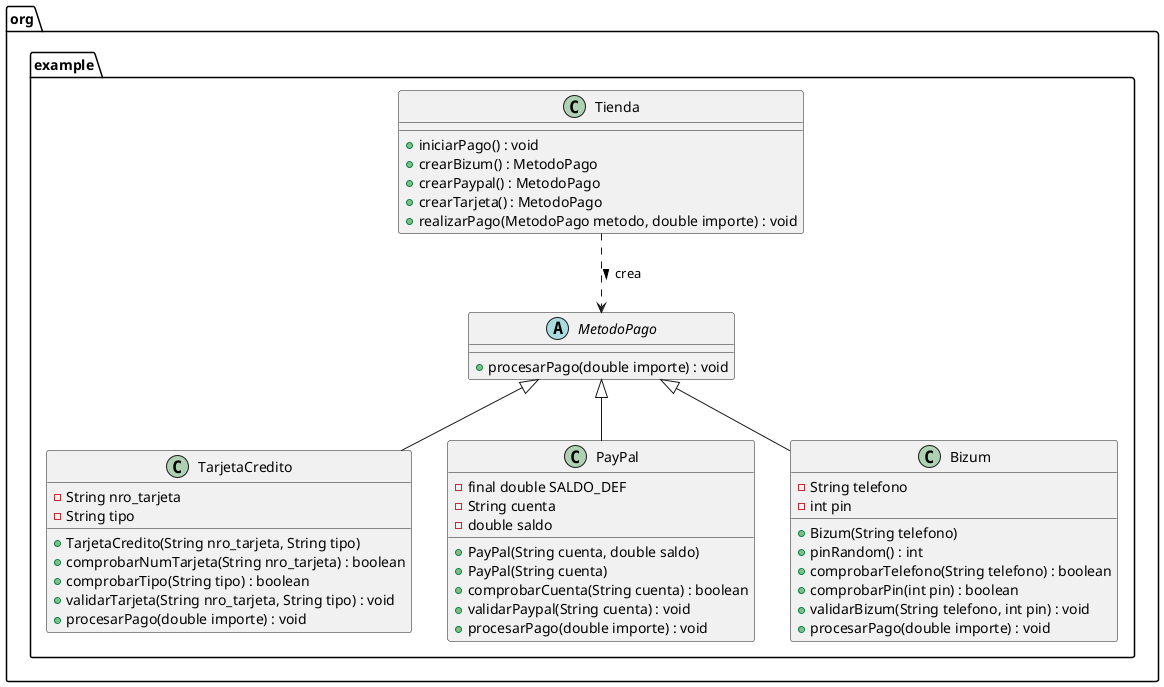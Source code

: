 @startuml
package "org.example" {

    abstract class MetodoPago {
        + procesarPago(double importe) : void
    }

    class TarjetaCredito {
        - String nro_tarjeta
        - String tipo
        + TarjetaCredito(String nro_tarjeta, String tipo)
        + comprobarNumTarjeta(String nro_tarjeta) : boolean
        + comprobarTipo(String tipo) : boolean
        + validarTarjeta(String nro_tarjeta, String tipo) : void
        + procesarPago(double importe) : void
    }

    class PayPal {
        - final double SALDO_DEF
        - String cuenta
        - double saldo
        + PayPal(String cuenta, double saldo)
        + PayPal(String cuenta)
        + comprobarCuenta(String cuenta) : boolean
        + validarPaypal(String cuenta) : void
        + procesarPago(double importe) : void
    }

    class Bizum {
        - String telefono
        - int pin
        + Bizum(String telefono)
        + pinRandom() : int
        + comprobarTelefono(String telefono) : boolean
        + comprobarPin(int pin) : boolean
        + validarBizum(String telefono, int pin) : void
        + procesarPago(double importe) : void
    }

    class Tienda {
        + iniciarPago() : void
        + crearBizum() : MetodoPago
        + crearPaypal() : MetodoPago
        + crearTarjeta() : MetodoPago
        + realizarPago(MetodoPago metodo, double importe) : void
    }


    MetodoPago <|-- TarjetaCredito
    MetodoPago <|-- PayPal
    MetodoPago <|-- Bizum


    Tienda ..> MetodoPago : crea >
}
@enduml
